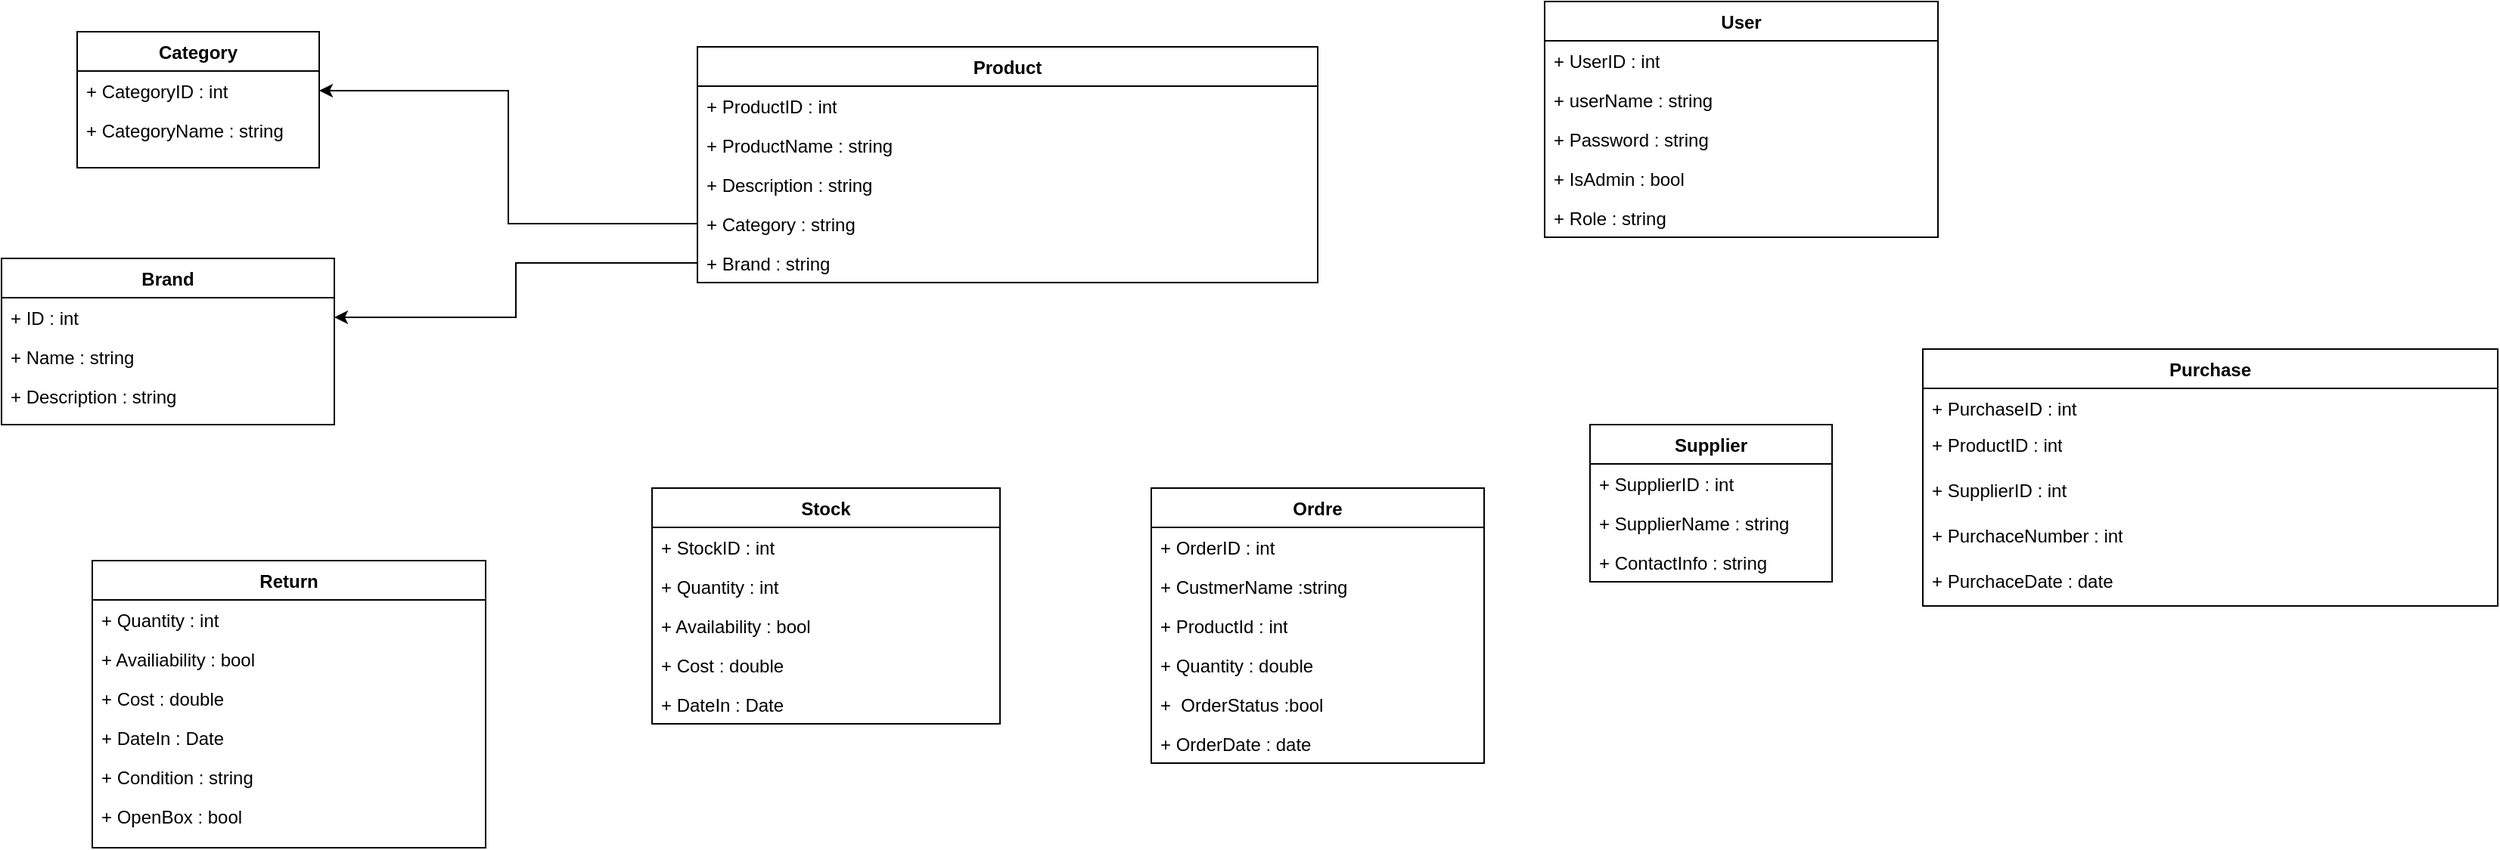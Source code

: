 <mxfile version="22.1.3" type="github">
  <diagram id="C5RBs43oDa-KdzZeNtuy" name="Page-1">
    <mxGraphModel dx="1613" dy="708" grid="1" gridSize="10" guides="1" tooltips="1" connect="1" arrows="1" fold="1" page="1" pageScale="1" pageWidth="827" pageHeight="1169" math="0" shadow="0">
      <root>
        <mxCell id="WIyWlLk6GJQsqaUBKTNV-0" />
        <mxCell id="WIyWlLk6GJQsqaUBKTNV-1" parent="WIyWlLk6GJQsqaUBKTNV-0" />
        <mxCell id="zkfFHV4jXpPFQw0GAbJ--0" value="Brand" style="swimlane;fontStyle=1;align=center;verticalAlign=top;childLayout=stackLayout;horizontal=1;startSize=26;horizontalStack=0;resizeParent=1;resizeLast=0;collapsible=1;marginBottom=0;rounded=0;shadow=0;strokeWidth=1;" parent="WIyWlLk6GJQsqaUBKTNV-1" vertex="1">
          <mxGeometry x="60" y="170" width="220" height="110" as="geometry">
            <mxRectangle x="230" y="140" width="160" height="26" as="alternateBounds" />
          </mxGeometry>
        </mxCell>
        <mxCell id="zkfFHV4jXpPFQw0GAbJ--1" value="+ ID : int" style="text;align=left;verticalAlign=top;spacingLeft=4;spacingRight=4;overflow=hidden;rotatable=0;points=[[0,0.5],[1,0.5]];portConstraint=eastwest;" parent="zkfFHV4jXpPFQw0GAbJ--0" vertex="1">
          <mxGeometry y="26" width="220" height="26" as="geometry" />
        </mxCell>
        <mxCell id="zkfFHV4jXpPFQw0GAbJ--2" value="+ Name : string" style="text;align=left;verticalAlign=top;spacingLeft=4;spacingRight=4;overflow=hidden;rotatable=0;points=[[0,0.5],[1,0.5]];portConstraint=eastwest;rounded=0;shadow=0;html=0;" parent="zkfFHV4jXpPFQw0GAbJ--0" vertex="1">
          <mxGeometry y="52" width="220" height="26" as="geometry" />
        </mxCell>
        <mxCell id="zkfFHV4jXpPFQw0GAbJ--3" value="+ Description : string" style="text;align=left;verticalAlign=top;spacingLeft=4;spacingRight=4;overflow=hidden;rotatable=0;points=[[0,0.5],[1,0.5]];portConstraint=eastwest;rounded=0;shadow=0;html=0;" parent="zkfFHV4jXpPFQw0GAbJ--0" vertex="1">
          <mxGeometry y="78" width="220" height="26" as="geometry" />
        </mxCell>
        <mxCell id="zkfFHV4jXpPFQw0GAbJ--6" value="Category" style="swimlane;fontStyle=1;align=center;verticalAlign=top;childLayout=stackLayout;horizontal=1;startSize=26;horizontalStack=0;resizeParent=1;resizeLast=0;collapsible=1;marginBottom=0;rounded=0;shadow=0;strokeWidth=1;" parent="WIyWlLk6GJQsqaUBKTNV-1" vertex="1">
          <mxGeometry x="110" y="20" width="160" height="90" as="geometry">
            <mxRectangle x="130" y="380" width="160" height="26" as="alternateBounds" />
          </mxGeometry>
        </mxCell>
        <mxCell id="zkfFHV4jXpPFQw0GAbJ--7" value="+ CategoryID : int" style="text;align=left;verticalAlign=top;spacingLeft=4;spacingRight=4;overflow=hidden;rotatable=0;points=[[0,0.5],[1,0.5]];portConstraint=eastwest;" parent="zkfFHV4jXpPFQw0GAbJ--6" vertex="1">
          <mxGeometry y="26" width="160" height="26" as="geometry" />
        </mxCell>
        <mxCell id="zkfFHV4jXpPFQw0GAbJ--8" value="+ CategoryName : string" style="text;align=left;verticalAlign=top;spacingLeft=4;spacingRight=4;overflow=hidden;rotatable=0;points=[[0,0.5],[1,0.5]];portConstraint=eastwest;rounded=0;shadow=0;html=0;" parent="zkfFHV4jXpPFQw0GAbJ--6" vertex="1">
          <mxGeometry y="52" width="160" height="26" as="geometry" />
        </mxCell>
        <mxCell id="W9vGM8Wa13JX6jx87os4-6" value="Product" style="swimlane;fontStyle=1;align=center;verticalAlign=top;childLayout=stackLayout;horizontal=1;startSize=26;horizontalStack=0;resizeParent=1;resizeParentMax=0;resizeLast=0;collapsible=1;marginBottom=0;whiteSpace=wrap;html=1;" parent="WIyWlLk6GJQsqaUBKTNV-1" vertex="1">
          <mxGeometry x="520" y="30" width="410" height="156" as="geometry" />
        </mxCell>
        <mxCell id="W9vGM8Wa13JX6jx87os4-7" value="+ ProductID : int" style="text;strokeColor=none;fillColor=none;align=left;verticalAlign=top;spacingLeft=4;spacingRight=4;overflow=hidden;rotatable=0;points=[[0,0.5],[1,0.5]];portConstraint=eastwest;whiteSpace=wrap;html=1;" parent="W9vGM8Wa13JX6jx87os4-6" vertex="1">
          <mxGeometry y="26" width="410" height="26" as="geometry" />
        </mxCell>
        <mxCell id="W9vGM8Wa13JX6jx87os4-11" value="+ ProductName : string" style="text;strokeColor=none;fillColor=none;align=left;verticalAlign=top;spacingLeft=4;spacingRight=4;overflow=hidden;rotatable=0;points=[[0,0.5],[1,0.5]];portConstraint=eastwest;whiteSpace=wrap;html=1;" parent="W9vGM8Wa13JX6jx87os4-6" vertex="1">
          <mxGeometry y="52" width="410" height="26" as="geometry" />
        </mxCell>
        <mxCell id="W9vGM8Wa13JX6jx87os4-9" value="+ Description : string" style="text;strokeColor=none;fillColor=none;align=left;verticalAlign=top;spacingLeft=4;spacingRight=4;overflow=hidden;rotatable=0;points=[[0,0.5],[1,0.5]];portConstraint=eastwest;whiteSpace=wrap;html=1;" parent="W9vGM8Wa13JX6jx87os4-6" vertex="1">
          <mxGeometry y="78" width="410" height="26" as="geometry" />
        </mxCell>
        <mxCell id="W9vGM8Wa13JX6jx87os4-12" value="+ Category : string" style="text;strokeColor=none;fillColor=none;align=left;verticalAlign=top;spacingLeft=4;spacingRight=4;overflow=hidden;rotatable=0;points=[[0,0.5],[1,0.5]];portConstraint=eastwest;whiteSpace=wrap;html=1;" parent="W9vGM8Wa13JX6jx87os4-6" vertex="1">
          <mxGeometry y="104" width="410" height="26" as="geometry" />
        </mxCell>
        <mxCell id="W9vGM8Wa13JX6jx87os4-10" value="+ Brand : string" style="text;strokeColor=none;fillColor=none;align=left;verticalAlign=top;spacingLeft=4;spacingRight=4;overflow=hidden;rotatable=0;points=[[0,0.5],[1,0.5]];portConstraint=eastwest;whiteSpace=wrap;html=1;" parent="W9vGM8Wa13JX6jx87os4-6" vertex="1">
          <mxGeometry y="130" width="410" height="26" as="geometry" />
        </mxCell>
        <mxCell id="W9vGM8Wa13JX6jx87os4-16" value="User" style="swimlane;fontStyle=1;align=center;verticalAlign=top;childLayout=stackLayout;horizontal=1;startSize=26;horizontalStack=0;resizeParent=1;resizeParentMax=0;resizeLast=0;collapsible=1;marginBottom=0;whiteSpace=wrap;html=1;" parent="WIyWlLk6GJQsqaUBKTNV-1" vertex="1">
          <mxGeometry x="1080" width="260" height="156" as="geometry" />
        </mxCell>
        <mxCell id="RR5Nv1HFHuE4P62W-Lau-1" value="+ UserID : int" style="text;strokeColor=none;fillColor=none;align=left;verticalAlign=top;spacingLeft=4;spacingRight=4;overflow=hidden;rotatable=0;points=[[0,0.5],[1,0.5]];portConstraint=eastwest;whiteSpace=wrap;html=1;" vertex="1" parent="W9vGM8Wa13JX6jx87os4-16">
          <mxGeometry y="26" width="260" height="26" as="geometry" />
        </mxCell>
        <mxCell id="W9vGM8Wa13JX6jx87os4-21" value="+ userName : string" style="text;strokeColor=none;fillColor=none;align=left;verticalAlign=top;spacingLeft=4;spacingRight=4;overflow=hidden;rotatable=0;points=[[0,0.5],[1,0.5]];portConstraint=eastwest;whiteSpace=wrap;html=1;" parent="W9vGM8Wa13JX6jx87os4-16" vertex="1">
          <mxGeometry y="52" width="260" height="26" as="geometry" />
        </mxCell>
        <mxCell id="W9vGM8Wa13JX6jx87os4-17" value="+ Password : string" style="text;strokeColor=none;fillColor=none;align=left;verticalAlign=top;spacingLeft=4;spacingRight=4;overflow=hidden;rotatable=0;points=[[0,0.5],[1,0.5]];portConstraint=eastwest;whiteSpace=wrap;html=1;" parent="W9vGM8Wa13JX6jx87os4-16" vertex="1">
          <mxGeometry y="78" width="260" height="26" as="geometry" />
        </mxCell>
        <mxCell id="RR5Nv1HFHuE4P62W-Lau-2" value="+ IsAdmin : bool" style="text;strokeColor=none;fillColor=none;align=left;verticalAlign=top;spacingLeft=4;spacingRight=4;overflow=hidden;rotatable=0;points=[[0,0.5],[1,0.5]];portConstraint=eastwest;whiteSpace=wrap;html=1;" vertex="1" parent="W9vGM8Wa13JX6jx87os4-16">
          <mxGeometry y="104" width="260" height="26" as="geometry" />
        </mxCell>
        <mxCell id="W9vGM8Wa13JX6jx87os4-20" value="+ Role : string" style="text;strokeColor=none;fillColor=none;align=left;verticalAlign=top;spacingLeft=4;spacingRight=4;overflow=hidden;rotatable=0;points=[[0,0.5],[1,0.5]];portConstraint=eastwest;whiteSpace=wrap;html=1;" parent="W9vGM8Wa13JX6jx87os4-16" vertex="1">
          <mxGeometry y="130" width="260" height="26" as="geometry" />
        </mxCell>
        <mxCell id="W9vGM8Wa13JX6jx87os4-23" value="Stock" style="swimlane;fontStyle=1;align=center;verticalAlign=top;childLayout=stackLayout;horizontal=1;startSize=26;horizontalStack=0;resizeParent=1;resizeParentMax=0;resizeLast=0;collapsible=1;marginBottom=0;whiteSpace=wrap;html=1;" parent="WIyWlLk6GJQsqaUBKTNV-1" vertex="1">
          <mxGeometry x="490" y="322" width="230" height="156" as="geometry" />
        </mxCell>
        <mxCell id="W9vGM8Wa13JX6jx87os4-24" value="+ StockID : int" style="text;strokeColor=none;fillColor=none;align=left;verticalAlign=top;spacingLeft=4;spacingRight=4;overflow=hidden;rotatable=0;points=[[0,0.5],[1,0.5]];portConstraint=eastwest;whiteSpace=wrap;html=1;" parent="W9vGM8Wa13JX6jx87os4-23" vertex="1">
          <mxGeometry y="26" width="230" height="26" as="geometry" />
        </mxCell>
        <mxCell id="W9vGM8Wa13JX6jx87os4-28" value="+ Quantity : int" style="text;strokeColor=none;fillColor=none;align=left;verticalAlign=top;spacingLeft=4;spacingRight=4;overflow=hidden;rotatable=0;points=[[0,0.5],[1,0.5]];portConstraint=eastwest;whiteSpace=wrap;html=1;" parent="W9vGM8Wa13JX6jx87os4-23" vertex="1">
          <mxGeometry y="52" width="230" height="26" as="geometry" />
        </mxCell>
        <mxCell id="W9vGM8Wa13JX6jx87os4-27" value="+ Availability : bool" style="text;strokeColor=none;fillColor=none;align=left;verticalAlign=top;spacingLeft=4;spacingRight=4;overflow=hidden;rotatable=0;points=[[0,0.5],[1,0.5]];portConstraint=eastwest;whiteSpace=wrap;html=1;" parent="W9vGM8Wa13JX6jx87os4-23" vertex="1">
          <mxGeometry y="78" width="230" height="26" as="geometry" />
        </mxCell>
        <mxCell id="W9vGM8Wa13JX6jx87os4-30" value="+ Cost : double" style="text;strokeColor=none;fillColor=none;align=left;verticalAlign=top;spacingLeft=4;spacingRight=4;overflow=hidden;rotatable=0;points=[[0,0.5],[1,0.5]];portConstraint=eastwest;whiteSpace=wrap;html=1;" parent="W9vGM8Wa13JX6jx87os4-23" vertex="1">
          <mxGeometry y="104" width="230" height="26" as="geometry" />
        </mxCell>
        <mxCell id="W9vGM8Wa13JX6jx87os4-29" value="+ DateIn : Date" style="text;strokeColor=none;fillColor=none;align=left;verticalAlign=top;spacingLeft=4;spacingRight=4;overflow=hidden;rotatable=0;points=[[0,0.5],[1,0.5]];portConstraint=eastwest;whiteSpace=wrap;html=1;" parent="W9vGM8Wa13JX6jx87os4-23" vertex="1">
          <mxGeometry y="130" width="230" height="26" as="geometry" />
        </mxCell>
        <mxCell id="W9vGM8Wa13JX6jx87os4-35" style="edgeStyle=orthogonalEdgeStyle;rounded=0;orthogonalLoop=1;jettySize=auto;html=1;exitX=0;exitY=0.5;exitDx=0;exitDy=0;entryX=1;entryY=0.5;entryDx=0;entryDy=0;" parent="WIyWlLk6GJQsqaUBKTNV-1" source="W9vGM8Wa13JX6jx87os4-12" target="zkfFHV4jXpPFQw0GAbJ--7" edge="1">
          <mxGeometry relative="1" as="geometry" />
        </mxCell>
        <mxCell id="W9vGM8Wa13JX6jx87os4-36" style="edgeStyle=orthogonalEdgeStyle;rounded=0;orthogonalLoop=1;jettySize=auto;html=1;exitX=0;exitY=0.5;exitDx=0;exitDy=0;entryX=1;entryY=0.5;entryDx=0;entryDy=0;" parent="WIyWlLk6GJQsqaUBKTNV-1" source="W9vGM8Wa13JX6jx87os4-10" target="zkfFHV4jXpPFQw0GAbJ--1" edge="1">
          <mxGeometry relative="1" as="geometry" />
        </mxCell>
        <mxCell id="zkfFHV4jXpPFQw0GAbJ--17" value="Return" style="swimlane;fontStyle=1;align=center;verticalAlign=top;childLayout=stackLayout;horizontal=1;startSize=26;horizontalStack=0;resizeParent=1;resizeLast=0;collapsible=1;marginBottom=0;rounded=0;shadow=0;strokeWidth=1;" parent="WIyWlLk6GJQsqaUBKTNV-1" vertex="1">
          <mxGeometry x="120" y="370" width="260" height="190" as="geometry">
            <mxRectangle x="550" y="140" width="160" height="26" as="alternateBounds" />
          </mxGeometry>
        </mxCell>
        <mxCell id="zkfFHV4jXpPFQw0GAbJ--18" value="+ Quantity : int" style="text;align=left;verticalAlign=top;spacingLeft=4;spacingRight=4;overflow=hidden;rotatable=0;points=[[0,0.5],[1,0.5]];portConstraint=eastwest;" parent="zkfFHV4jXpPFQw0GAbJ--17" vertex="1">
          <mxGeometry y="26" width="260" height="26" as="geometry" />
        </mxCell>
        <mxCell id="zkfFHV4jXpPFQw0GAbJ--19" value="+ Availiability : bool" style="text;align=left;verticalAlign=top;spacingLeft=4;spacingRight=4;overflow=hidden;rotatable=0;points=[[0,0.5],[1,0.5]];portConstraint=eastwest;rounded=0;shadow=0;html=0;" parent="zkfFHV4jXpPFQw0GAbJ--17" vertex="1">
          <mxGeometry y="52" width="260" height="26" as="geometry" />
        </mxCell>
        <mxCell id="zkfFHV4jXpPFQw0GAbJ--20" value="+ Cost : double" style="text;align=left;verticalAlign=top;spacingLeft=4;spacingRight=4;overflow=hidden;rotatable=0;points=[[0,0.5],[1,0.5]];portConstraint=eastwest;rounded=0;shadow=0;html=0;" parent="zkfFHV4jXpPFQw0GAbJ--17" vertex="1">
          <mxGeometry y="78" width="260" height="26" as="geometry" />
        </mxCell>
        <mxCell id="zkfFHV4jXpPFQw0GAbJ--21" value="+ DateIn : Date" style="text;align=left;verticalAlign=top;spacingLeft=4;spacingRight=4;overflow=hidden;rotatable=0;points=[[0,0.5],[1,0.5]];portConstraint=eastwest;rounded=0;shadow=0;html=0;" parent="zkfFHV4jXpPFQw0GAbJ--17" vertex="1">
          <mxGeometry y="104" width="260" height="26" as="geometry" />
        </mxCell>
        <mxCell id="zkfFHV4jXpPFQw0GAbJ--22" value="+ Condition : string" style="text;align=left;verticalAlign=top;spacingLeft=4;spacingRight=4;overflow=hidden;rotatable=0;points=[[0,0.5],[1,0.5]];portConstraint=eastwest;rounded=0;shadow=0;html=0;" parent="zkfFHV4jXpPFQw0GAbJ--17" vertex="1">
          <mxGeometry y="130" width="260" height="26" as="geometry" />
        </mxCell>
        <mxCell id="zkfFHV4jXpPFQw0GAbJ--25" value="+ OpenBox : bool" style="text;align=left;verticalAlign=top;spacingLeft=4;spacingRight=4;overflow=hidden;rotatable=0;points=[[0,0.5],[1,0.5]];portConstraint=eastwest;" parent="zkfFHV4jXpPFQw0GAbJ--17" vertex="1">
          <mxGeometry y="156" width="260" height="26" as="geometry" />
        </mxCell>
        <mxCell id="W9vGM8Wa13JX6jx87os4-42" value="Supplier" style="swimlane;fontStyle=1;align=center;verticalAlign=top;childLayout=stackLayout;horizontal=1;startSize=26;horizontalStack=0;resizeParent=1;resizeParentMax=0;resizeLast=0;collapsible=1;marginBottom=0;whiteSpace=wrap;html=1;" parent="WIyWlLk6GJQsqaUBKTNV-1" vertex="1">
          <mxGeometry x="1110" y="280" width="160" height="104" as="geometry" />
        </mxCell>
        <mxCell id="W9vGM8Wa13JX6jx87os4-43" value="&lt;div&gt;+ SupplierID : int&lt;/div&gt;" style="text;strokeColor=none;fillColor=none;align=left;verticalAlign=top;spacingLeft=4;spacingRight=4;overflow=hidden;rotatable=0;points=[[0,0.5],[1,0.5]];portConstraint=eastwest;whiteSpace=wrap;html=1;" parent="W9vGM8Wa13JX6jx87os4-42" vertex="1">
          <mxGeometry y="26" width="160" height="26" as="geometry" />
        </mxCell>
        <mxCell id="RR5Nv1HFHuE4P62W-Lau-0" value="+ SupplierName : string" style="text;strokeColor=none;fillColor=none;align=left;verticalAlign=top;spacingLeft=4;spacingRight=4;overflow=hidden;rotatable=0;points=[[0,0.5],[1,0.5]];portConstraint=eastwest;whiteSpace=wrap;html=1;" vertex="1" parent="W9vGM8Wa13JX6jx87os4-42">
          <mxGeometry y="52" width="160" height="26" as="geometry" />
        </mxCell>
        <mxCell id="W9vGM8Wa13JX6jx87os4-46" value="+ ContactInfo : string" style="text;strokeColor=none;fillColor=none;align=left;verticalAlign=top;spacingLeft=4;spacingRight=4;overflow=hidden;rotatable=0;points=[[0,0.5],[1,0.5]];portConstraint=eastwest;whiteSpace=wrap;html=1;" parent="W9vGM8Wa13JX6jx87os4-42" vertex="1">
          <mxGeometry y="78" width="160" height="26" as="geometry" />
        </mxCell>
        <mxCell id="W9vGM8Wa13JX6jx87os4-61" value="Ordre" style="swimlane;fontStyle=1;align=center;verticalAlign=top;childLayout=stackLayout;horizontal=1;startSize=26;horizontalStack=0;resizeParent=1;resizeParentMax=0;resizeLast=0;collapsible=1;marginBottom=0;whiteSpace=wrap;html=1;" parent="WIyWlLk6GJQsqaUBKTNV-1" vertex="1">
          <mxGeometry x="820" y="322" width="220" height="182" as="geometry" />
        </mxCell>
        <mxCell id="W9vGM8Wa13JX6jx87os4-62" value="+ OrderID : int" style="text;strokeColor=none;fillColor=none;align=left;verticalAlign=top;spacingLeft=4;spacingRight=4;overflow=hidden;rotatable=0;points=[[0,0.5],[1,0.5]];portConstraint=eastwest;whiteSpace=wrap;html=1;" parent="W9vGM8Wa13JX6jx87os4-61" vertex="1">
          <mxGeometry y="26" width="220" height="26" as="geometry" />
        </mxCell>
        <mxCell id="W9vGM8Wa13JX6jx87os4-63" value="+ CustmerName :string" style="text;strokeColor=none;fillColor=none;align=left;verticalAlign=top;spacingLeft=4;spacingRight=4;overflow=hidden;rotatable=0;points=[[0,0.5],[1,0.5]];portConstraint=eastwest;whiteSpace=wrap;html=1;" parent="W9vGM8Wa13JX6jx87os4-61" vertex="1">
          <mxGeometry y="52" width="220" height="26" as="geometry" />
        </mxCell>
        <mxCell id="W9vGM8Wa13JX6jx87os4-64" value="+ ProductId : int" style="text;strokeColor=none;fillColor=none;align=left;verticalAlign=top;spacingLeft=4;spacingRight=4;overflow=hidden;rotatable=0;points=[[0,0.5],[1,0.5]];portConstraint=eastwest;whiteSpace=wrap;html=1;" parent="W9vGM8Wa13JX6jx87os4-61" vertex="1">
          <mxGeometry y="78" width="220" height="26" as="geometry" />
        </mxCell>
        <mxCell id="W9vGM8Wa13JX6jx87os4-65" value="+ Quantity : double " style="text;strokeColor=none;fillColor=none;align=left;verticalAlign=top;spacingLeft=4;spacingRight=4;overflow=hidden;rotatable=0;points=[[0,0.5],[1,0.5]];portConstraint=eastwest;whiteSpace=wrap;html=1;" parent="W9vGM8Wa13JX6jx87os4-61" vertex="1">
          <mxGeometry y="104" width="220" height="26" as="geometry" />
        </mxCell>
        <mxCell id="W9vGM8Wa13JX6jx87os4-66" value="+&amp;nbsp; OrderStatus :bool" style="text;strokeColor=none;fillColor=none;align=left;verticalAlign=top;spacingLeft=4;spacingRight=4;overflow=hidden;rotatable=0;points=[[0,0.5],[1,0.5]];portConstraint=eastwest;whiteSpace=wrap;html=1;" parent="W9vGM8Wa13JX6jx87os4-61" vertex="1">
          <mxGeometry y="130" width="220" height="26" as="geometry" />
        </mxCell>
        <mxCell id="W9vGM8Wa13JX6jx87os4-67" value="+ OrderDate : date" style="text;strokeColor=none;fillColor=none;align=left;verticalAlign=top;spacingLeft=4;spacingRight=4;overflow=hidden;rotatable=0;points=[[0,0.5],[1,0.5]];portConstraint=eastwest;whiteSpace=wrap;html=1;" parent="W9vGM8Wa13JX6jx87os4-61" vertex="1">
          <mxGeometry y="156" width="220" height="26" as="geometry" />
        </mxCell>
        <mxCell id="W9vGM8Wa13JX6jx87os4-70" value="Purchase" style="swimlane;fontStyle=1;align=center;verticalAlign=top;childLayout=stackLayout;horizontal=1;startSize=26;horizontalStack=0;resizeParent=1;resizeParentMax=0;resizeLast=0;collapsible=1;marginBottom=0;whiteSpace=wrap;html=1;" parent="WIyWlLk6GJQsqaUBKTNV-1" vertex="1">
          <mxGeometry x="1330" y="230" width="380" height="170" as="geometry" />
        </mxCell>
        <mxCell id="W9vGM8Wa13JX6jx87os4-71" value="+ PurchaseID : int" style="text;strokeColor=none;fillColor=none;align=left;verticalAlign=top;spacingLeft=4;spacingRight=4;overflow=hidden;rotatable=0;points=[[0,0.5],[1,0.5]];portConstraint=eastwest;whiteSpace=wrap;html=1;" parent="W9vGM8Wa13JX6jx87os4-70" vertex="1">
          <mxGeometry y="26" width="380" height="24" as="geometry" />
        </mxCell>
        <mxCell id="W9vGM8Wa13JX6jx87os4-72" value="+ ProductID : int" style="text;strokeColor=none;fillColor=none;align=left;verticalAlign=top;spacingLeft=4;spacingRight=4;overflow=hidden;rotatable=0;points=[[0,0.5],[1,0.5]];portConstraint=eastwest;whiteSpace=wrap;html=1;" parent="W9vGM8Wa13JX6jx87os4-70" vertex="1">
          <mxGeometry y="50" width="380" height="30" as="geometry" />
        </mxCell>
        <mxCell id="W9vGM8Wa13JX6jx87os4-73" value="&lt;div&gt;+ SupplierID : int&lt;/div&gt;" style="text;strokeColor=none;fillColor=none;align=left;verticalAlign=top;spacingLeft=4;spacingRight=4;overflow=hidden;rotatable=0;points=[[0,0.5],[1,0.5]];portConstraint=eastwest;whiteSpace=wrap;html=1;" parent="W9vGM8Wa13JX6jx87os4-70" vertex="1">
          <mxGeometry y="80" width="380" height="30" as="geometry" />
        </mxCell>
        <mxCell id="W9vGM8Wa13JX6jx87os4-74" value="+ PurchaceNumber : int" style="text;strokeColor=none;fillColor=none;align=left;verticalAlign=top;spacingLeft=4;spacingRight=4;overflow=hidden;rotatable=0;points=[[0,0.5],[1,0.5]];portConstraint=eastwest;whiteSpace=wrap;html=1;" parent="W9vGM8Wa13JX6jx87os4-70" vertex="1">
          <mxGeometry y="110" width="380" height="30" as="geometry" />
        </mxCell>
        <mxCell id="W9vGM8Wa13JX6jx87os4-75" value="+ PurchaceDate : date" style="text;strokeColor=none;fillColor=none;align=left;verticalAlign=top;spacingLeft=4;spacingRight=4;overflow=hidden;rotatable=0;points=[[0,0.5],[1,0.5]];portConstraint=eastwest;whiteSpace=wrap;html=1;" parent="W9vGM8Wa13JX6jx87os4-70" vertex="1">
          <mxGeometry y="140" width="380" height="30" as="geometry" />
        </mxCell>
      </root>
    </mxGraphModel>
  </diagram>
</mxfile>
